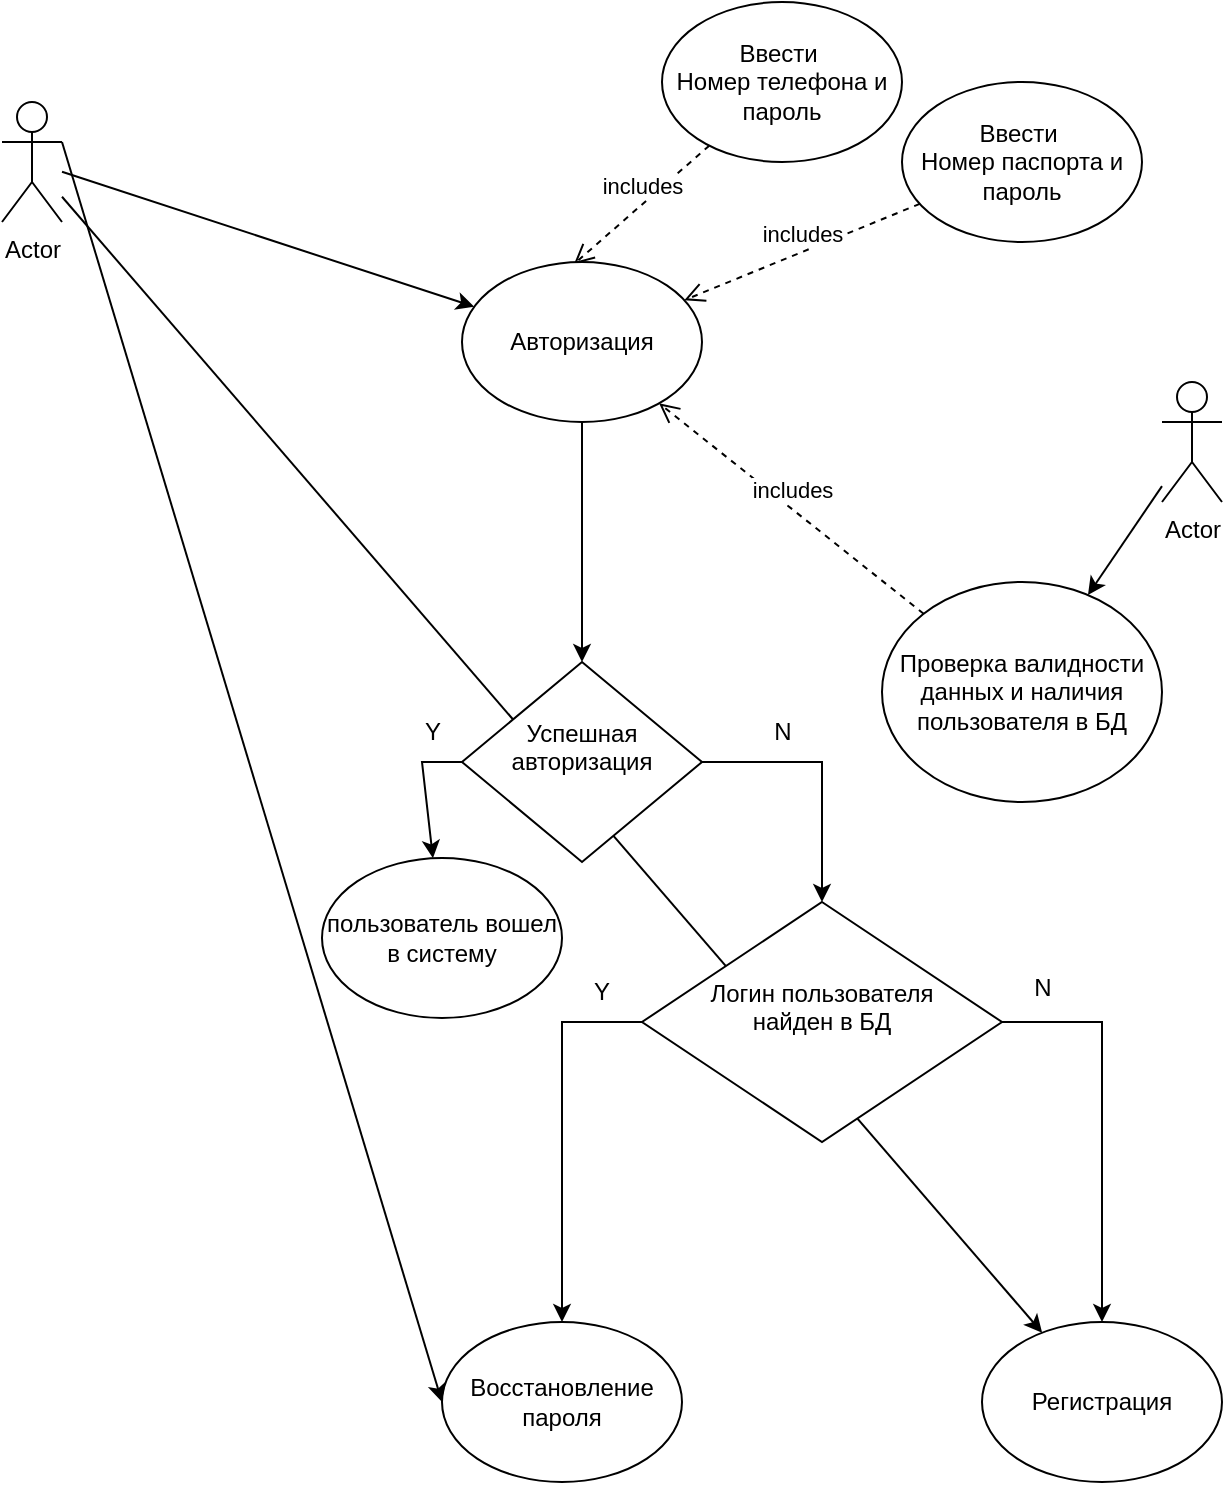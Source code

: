 <mxfile version="24.5.3" type="github">
  <diagram name="Page-1" id="e7e014a7-5840-1c2e-5031-d8a46d1fe8dd">
    <mxGraphModel dx="1022" dy="610" grid="1" gridSize="10" guides="1" tooltips="1" connect="1" arrows="1" fold="1" page="1" pageScale="1" pageWidth="1169" pageHeight="826" background="none" math="0" shadow="0">
      <root>
        <mxCell id="0" />
        <mxCell id="1" parent="0" />
        <mxCell id="z2IqkKi7Da4i0CKnVRTP-41" value="Actor" style="shape=umlActor;verticalLabelPosition=bottom;verticalAlign=top;html=1;outlineConnect=0;" parent="1" vertex="1">
          <mxGeometry x="50" y="150" width="30" height="60" as="geometry" />
        </mxCell>
        <mxCell id="z2IqkKi7Da4i0CKnVRTP-42" value="Actor" style="shape=umlActor;verticalLabelPosition=bottom;verticalAlign=top;html=1;outlineConnect=0;" parent="1" vertex="1">
          <mxGeometry x="630" y="290" width="30" height="60" as="geometry" />
        </mxCell>
        <mxCell id="z2IqkKi7Da4i0CKnVRTP-46" value="Регистрация" style="ellipse;whiteSpace=wrap;html=1;" parent="1" vertex="1">
          <mxGeometry x="540" y="760" width="120" height="80" as="geometry" />
        </mxCell>
        <mxCell id="z2IqkKi7Da4i0CKnVRTP-49" value="Восстановление пароля" style="ellipse;whiteSpace=wrap;html=1;" parent="1" vertex="1">
          <mxGeometry x="270" y="760" width="120" height="80" as="geometry" />
        </mxCell>
        <mxCell id="z2IqkKi7Da4i0CKnVRTP-50" value="Ввести&amp;nbsp;&lt;div&gt;Номер телефона и пароль&lt;/div&gt;" style="ellipse;whiteSpace=wrap;html=1;" parent="1" vertex="1">
          <mxGeometry x="380" y="100" width="120" height="80" as="geometry" />
        </mxCell>
        <mxCell id="z2IqkKi7Da4i0CKnVRTP-51" value="Ввести&amp;nbsp;&lt;div&gt;Номер паспорта и пароль&lt;/div&gt;" style="ellipse;whiteSpace=wrap;html=1;" parent="1" vertex="1">
          <mxGeometry x="500" y="140" width="120" height="80" as="geometry" />
        </mxCell>
        <mxCell id="z2IqkKi7Da4i0CKnVRTP-55" value="" style="endArrow=classic;html=1;rounded=0;" parent="1" source="z2IqkKi7Da4i0CKnVRTP-41" target="z2IqkKi7Da4i0CKnVRTP-46" edge="1">
          <mxGeometry width="50" height="50" relative="1" as="geometry">
            <mxPoint x="90" y="196" as="sourcePoint" />
            <mxPoint x="249" y="258" as="targetPoint" />
          </mxGeometry>
        </mxCell>
        <mxCell id="z2IqkKi7Da4i0CKnVRTP-57" value="" style="endArrow=classic;html=1;rounded=0;exitX=1;exitY=0.333;exitDx=0;exitDy=0;exitPerimeter=0;entryX=0;entryY=0.5;entryDx=0;entryDy=0;" parent="1" source="z2IqkKi7Da4i0CKnVRTP-41" target="z2IqkKi7Da4i0CKnVRTP-49" edge="1">
          <mxGeometry width="50" height="50" relative="1" as="geometry">
            <mxPoint x="120" y="175" as="sourcePoint" />
            <mxPoint x="170" y="125" as="targetPoint" />
          </mxGeometry>
        </mxCell>
        <mxCell id="z2IqkKi7Da4i0CKnVRTP-69" value="includes" style="html=1;verticalAlign=bottom;endArrow=open;dashed=1;endSize=8;curved=0;rounded=0;entryX=0.8;entryY=0.138;entryDx=0;entryDy=0;entryPerimeter=0;" parent="1" source="z2IqkKi7Da4i0CKnVRTP-50" edge="1">
          <mxGeometry relative="1" as="geometry">
            <mxPoint x="430" y="240" as="sourcePoint" />
            <mxPoint x="336" y="231.04" as="targetPoint" />
          </mxGeometry>
        </mxCell>
        <mxCell id="z2IqkKi7Da4i0CKnVRTP-70" value="includes" style="html=1;verticalAlign=bottom;endArrow=open;dashed=1;endSize=8;curved=0;rounded=0;" parent="1" source="z2IqkKi7Da4i0CKnVRTP-51" target="z2IqkKi7Da4i0CKnVRTP-78" edge="1">
          <mxGeometry relative="1" as="geometry">
            <mxPoint x="572.089" y="150.002" as="sourcePoint" />
            <mxPoint x="420.0" y="347.9" as="targetPoint" />
          </mxGeometry>
        </mxCell>
        <mxCell id="z2IqkKi7Da4i0CKnVRTP-71" value="Успешная авторизация&lt;div&gt;&lt;br&gt;&lt;/div&gt;" style="rhombus;whiteSpace=wrap;html=1;" parent="1" vertex="1">
          <mxGeometry x="280" y="430" width="120" height="100" as="geometry" />
        </mxCell>
        <mxCell id="z2IqkKi7Da4i0CKnVRTP-76" value="Y" style="text;html=1;align=center;verticalAlign=middle;resizable=0;points=[];autosize=1;strokeColor=none;fillColor=none;" parent="1" vertex="1">
          <mxGeometry x="250" y="450" width="30" height="30" as="geometry" />
        </mxCell>
        <mxCell id="z2IqkKi7Da4i0CKnVRTP-78" value="Авторизация" style="ellipse;whiteSpace=wrap;html=1;" parent="1" vertex="1">
          <mxGeometry x="280" y="230" width="120" height="80" as="geometry" />
        </mxCell>
        <mxCell id="z2IqkKi7Da4i0CKnVRTP-73" value="N" style="text;html=1;align=center;verticalAlign=middle;resizable=0;points=[];autosize=1;strokeColor=none;fillColor=none;" parent="1" vertex="1">
          <mxGeometry x="425" y="450" width="30" height="30" as="geometry" />
        </mxCell>
        <mxCell id="z2IqkKi7Da4i0CKnVRTP-81" value="Проверка валидности данных и наличия пользователя в БД" style="ellipse;whiteSpace=wrap;html=1;" parent="1" vertex="1">
          <mxGeometry x="490" y="390" width="140" height="110" as="geometry" />
        </mxCell>
        <mxCell id="z2IqkKi7Da4i0CKnVRTP-82" value="" style="endArrow=classic;html=1;rounded=0;" parent="1" source="z2IqkKi7Da4i0CKnVRTP-42" target="z2IqkKi7Da4i0CKnVRTP-81" edge="1">
          <mxGeometry width="50" height="50" relative="1" as="geometry">
            <mxPoint x="480" y="330" as="sourcePoint" />
            <mxPoint x="530" y="280" as="targetPoint" />
          </mxGeometry>
        </mxCell>
        <mxCell id="z2IqkKi7Da4i0CKnVRTP-86" value="includes" style="html=1;verticalAlign=bottom;endArrow=open;dashed=1;endSize=8;curved=0;rounded=0;" parent="1" source="z2IqkKi7Da4i0CKnVRTP-81" target="z2IqkKi7Da4i0CKnVRTP-78" edge="1">
          <mxGeometry relative="1" as="geometry">
            <mxPoint x="519" y="211" as="sourcePoint" />
            <mxPoint x="401" y="259" as="targetPoint" />
          </mxGeometry>
        </mxCell>
        <mxCell id="z2IqkKi7Da4i0CKnVRTP-87" value="" style="endArrow=classic;html=1;rounded=0;" parent="1" source="z2IqkKi7Da4i0CKnVRTP-78" target="z2IqkKi7Da4i0CKnVRTP-71" edge="1">
          <mxGeometry width="50" height="50" relative="1" as="geometry">
            <mxPoint x="350" y="470" as="sourcePoint" />
            <mxPoint x="400" y="420" as="targetPoint" />
          </mxGeometry>
        </mxCell>
        <mxCell id="z2IqkKi7Da4i0CKnVRTP-92" value="" style="endArrow=classic;html=1;rounded=0;" parent="1" edge="1">
          <mxGeometry width="50" height="50" relative="1" as="geometry">
            <mxPoint x="400" y="480" as="sourcePoint" />
            <mxPoint x="460" y="550" as="targetPoint" />
            <Array as="points">
              <mxPoint x="460" y="480" />
            </Array>
          </mxGeometry>
        </mxCell>
        <mxCell id="z2IqkKi7Da4i0CKnVRTP-94" value="" style="endArrow=classic;html=1;rounded=0;exitX=0;exitY=0.5;exitDx=0;exitDy=0;" parent="1" source="z2IqkKi7Da4i0CKnVRTP-71" target="z2IqkKi7Da4i0CKnVRTP-95" edge="1">
          <mxGeometry width="50" height="50" relative="1" as="geometry">
            <mxPoint x="350" y="470" as="sourcePoint" />
            <mxPoint x="200" y="560" as="targetPoint" />
            <Array as="points">
              <mxPoint x="260" y="480" />
            </Array>
          </mxGeometry>
        </mxCell>
        <mxCell id="z2IqkKi7Da4i0CKnVRTP-95" value="пользователь вошел в систему" style="ellipse;whiteSpace=wrap;html=1;" parent="1" vertex="1">
          <mxGeometry x="210" y="528" width="120" height="80" as="geometry" />
        </mxCell>
        <mxCell id="z2IqkKi7Da4i0CKnVRTP-96" value="Логин пользователя &lt;br&gt;найден в БД&lt;div&gt;&lt;br&gt;&lt;/div&gt;" style="rhombus;whiteSpace=wrap;html=1;" parent="1" vertex="1">
          <mxGeometry x="370" y="550" width="180" height="120" as="geometry" />
        </mxCell>
        <mxCell id="z2IqkKi7Da4i0CKnVRTP-97" value="" style="endArrow=classic;html=1;rounded=0;exitX=0;exitY=0.5;exitDx=0;exitDy=0;entryX=0.5;entryY=0;entryDx=0;entryDy=0;" parent="1" source="z2IqkKi7Da4i0CKnVRTP-96" target="z2IqkKi7Da4i0CKnVRTP-49" edge="1">
          <mxGeometry width="50" height="50" relative="1" as="geometry">
            <mxPoint x="350" y="710" as="sourcePoint" />
            <mxPoint x="400" y="660" as="targetPoint" />
            <Array as="points">
              <mxPoint x="330" y="610" />
            </Array>
          </mxGeometry>
        </mxCell>
        <mxCell id="z2IqkKi7Da4i0CKnVRTP-98" value="Y" style="text;html=1;align=center;verticalAlign=middle;whiteSpace=wrap;rounded=0;" parent="1" vertex="1">
          <mxGeometry x="320" y="580" width="60" height="30" as="geometry" />
        </mxCell>
        <mxCell id="z2IqkKi7Da4i0CKnVRTP-99" value="" style="endArrow=classic;html=1;rounded=0;exitX=1;exitY=0.5;exitDx=0;exitDy=0;" parent="1" source="z2IqkKi7Da4i0CKnVRTP-96" target="z2IqkKi7Da4i0CKnVRTP-46" edge="1">
          <mxGeometry width="50" height="50" relative="1" as="geometry">
            <mxPoint x="350" y="710" as="sourcePoint" />
            <mxPoint x="400" y="660" as="targetPoint" />
            <Array as="points">
              <mxPoint x="600" y="610" />
            </Array>
          </mxGeometry>
        </mxCell>
        <mxCell id="z2IqkKi7Da4i0CKnVRTP-101" value="N" style="text;html=1;align=center;verticalAlign=middle;resizable=0;points=[];autosize=1;strokeColor=none;fillColor=none;" parent="1" vertex="1">
          <mxGeometry x="555" y="578" width="30" height="30" as="geometry" />
        </mxCell>
        <mxCell id="fPM3ogaBoUXDCoUwNqwR-1" value="" style="endArrow=classic;html=1;rounded=0;" edge="1" parent="1" source="z2IqkKi7Da4i0CKnVRTP-41" target="z2IqkKi7Da4i0CKnVRTP-78">
          <mxGeometry width="50" height="50" relative="1" as="geometry">
            <mxPoint x="500" y="380" as="sourcePoint" />
            <mxPoint x="550" y="330" as="targetPoint" />
          </mxGeometry>
        </mxCell>
      </root>
    </mxGraphModel>
  </diagram>
</mxfile>
